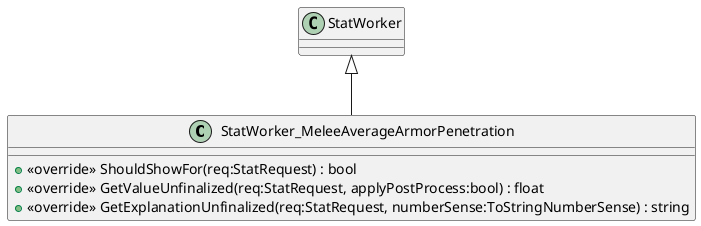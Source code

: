 @startuml
class StatWorker_MeleeAverageArmorPenetration {
    + <<override>> ShouldShowFor(req:StatRequest) : bool
    + <<override>> GetValueUnfinalized(req:StatRequest, applyPostProcess:bool) : float
    + <<override>> GetExplanationUnfinalized(req:StatRequest, numberSense:ToStringNumberSense) : string
}
StatWorker <|-- StatWorker_MeleeAverageArmorPenetration
@enduml
